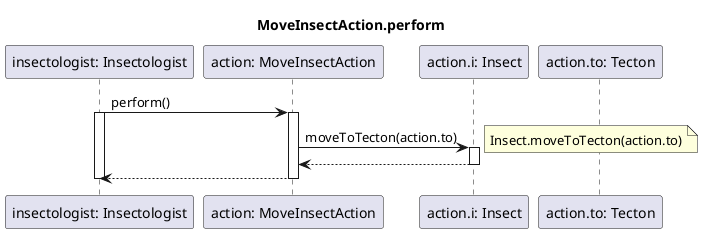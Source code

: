 @startuml MoveInsectAction.perform
title MoveInsectAction.perform

participant "insectologist: Insectologist" as insectologist
participant "action: MoveInsectAction" as mi_action
participant "action.i: Insect" as insect
participant "action.to: Tecton" as t

insectologist -> mi_action: perform()
activate insectologist
activate mi_action

mi_action -> insect: moveToTecton(action.to)
activate insect
note right: Insect.moveToTecton(action.to)

mi_action <-- insect
deactivate insect

insectologist <-- mi_action
deactivate mi_action
deactivate insectologist

@enduml